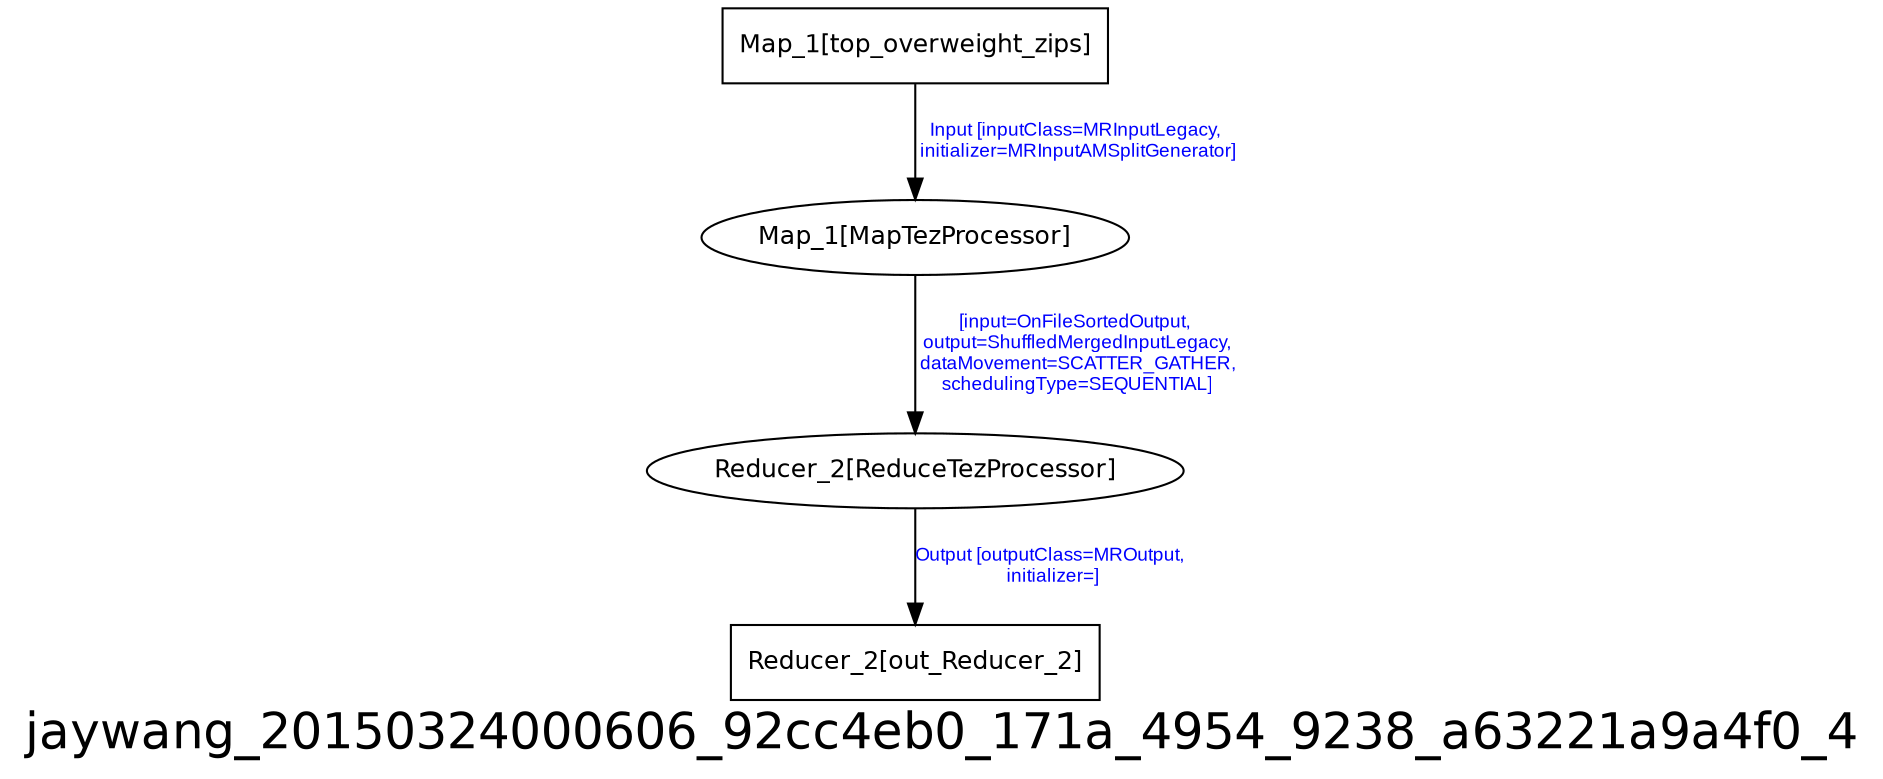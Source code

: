 digraph jaywang_20150324000606_92cc4eb0_171a_4954_9238_a63221a9a4f0_4 {
graph [ label="jaywang_20150324000606_92cc4eb0_171a_4954_9238_a63221a9a4f0_4", fontsize=24, fontname=Helvetica];
node [fontsize=12, fontname=Helvetica];
edge [fontsize=9, fontcolor=blue, fontname=Arial];
"jaywang_20150324000606_92cc4eb0_171a_4954_9238_a63221a9a4f0_4.Reducer_2_out_Reducer_2" [ label = "Reducer_2[out_Reducer_2]", shape = "box" ];
"jaywang_20150324000606_92cc4eb0_171a_4954_9238_a63221a9a4f0_4.Map_1_top_overweight_zips" [ label = "Map_1[top_overweight_zips]", shape = "box" ];
"jaywang_20150324000606_92cc4eb0_171a_4954_9238_a63221a9a4f0_4.Map_1_top_overweight_zips" -> "jaywang_20150324000606_92cc4eb0_171a_4954_9238_a63221a9a4f0_4.Map_1" [ label = "Input [inputClass=MRInputLegacy,\n initializer=MRInputAMSplitGenerator]" ];
"jaywang_20150324000606_92cc4eb0_171a_4954_9238_a63221a9a4f0_4.Map_1" [ label = "Map_1[MapTezProcessor]" ];
"jaywang_20150324000606_92cc4eb0_171a_4954_9238_a63221a9a4f0_4.Map_1" -> "jaywang_20150324000606_92cc4eb0_171a_4954_9238_a63221a9a4f0_4.Reducer_2" [ label = "[input=OnFileSortedOutput,\n output=ShuffledMergedInputLegacy,\n dataMovement=SCATTER_GATHER,\n schedulingType=SEQUENTIAL]" ];
"jaywang_20150324000606_92cc4eb0_171a_4954_9238_a63221a9a4f0_4.Reducer_2" [ label = "Reducer_2[ReduceTezProcessor]" ];
"jaywang_20150324000606_92cc4eb0_171a_4954_9238_a63221a9a4f0_4.Reducer_2" -> "jaywang_20150324000606_92cc4eb0_171a_4954_9238_a63221a9a4f0_4.Reducer_2_out_Reducer_2" [ label = "Output [outputClass=MROutput,\n initializer=]" ];
}
